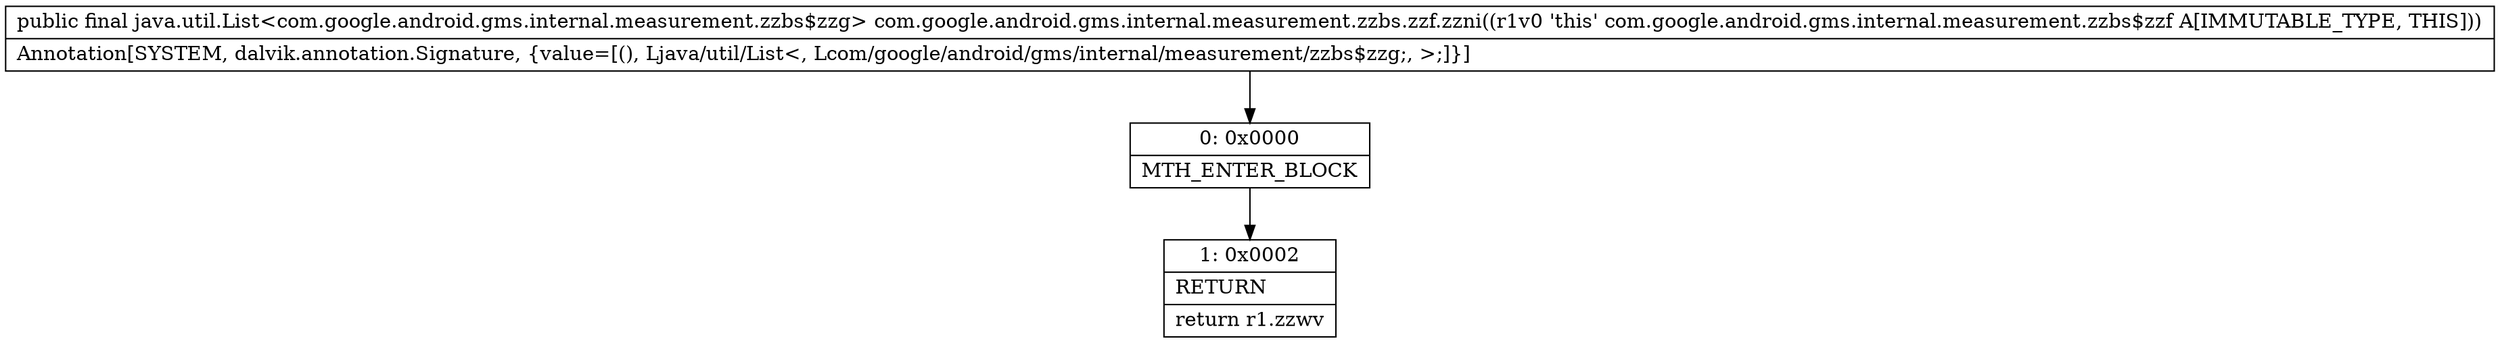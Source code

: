 digraph "CFG forcom.google.android.gms.internal.measurement.zzbs.zzf.zzni()Ljava\/util\/List;" {
Node_0 [shape=record,label="{0\:\ 0x0000|MTH_ENTER_BLOCK\l}"];
Node_1 [shape=record,label="{1\:\ 0x0002|RETURN\l|return r1.zzwv\l}"];
MethodNode[shape=record,label="{public final java.util.List\<com.google.android.gms.internal.measurement.zzbs$zzg\> com.google.android.gms.internal.measurement.zzbs.zzf.zzni((r1v0 'this' com.google.android.gms.internal.measurement.zzbs$zzf A[IMMUTABLE_TYPE, THIS]))  | Annotation[SYSTEM, dalvik.annotation.Signature, \{value=[(), Ljava\/util\/List\<, Lcom\/google\/android\/gms\/internal\/measurement\/zzbs$zzg;, \>;]\}]\l}"];
MethodNode -> Node_0;
Node_0 -> Node_1;
}

